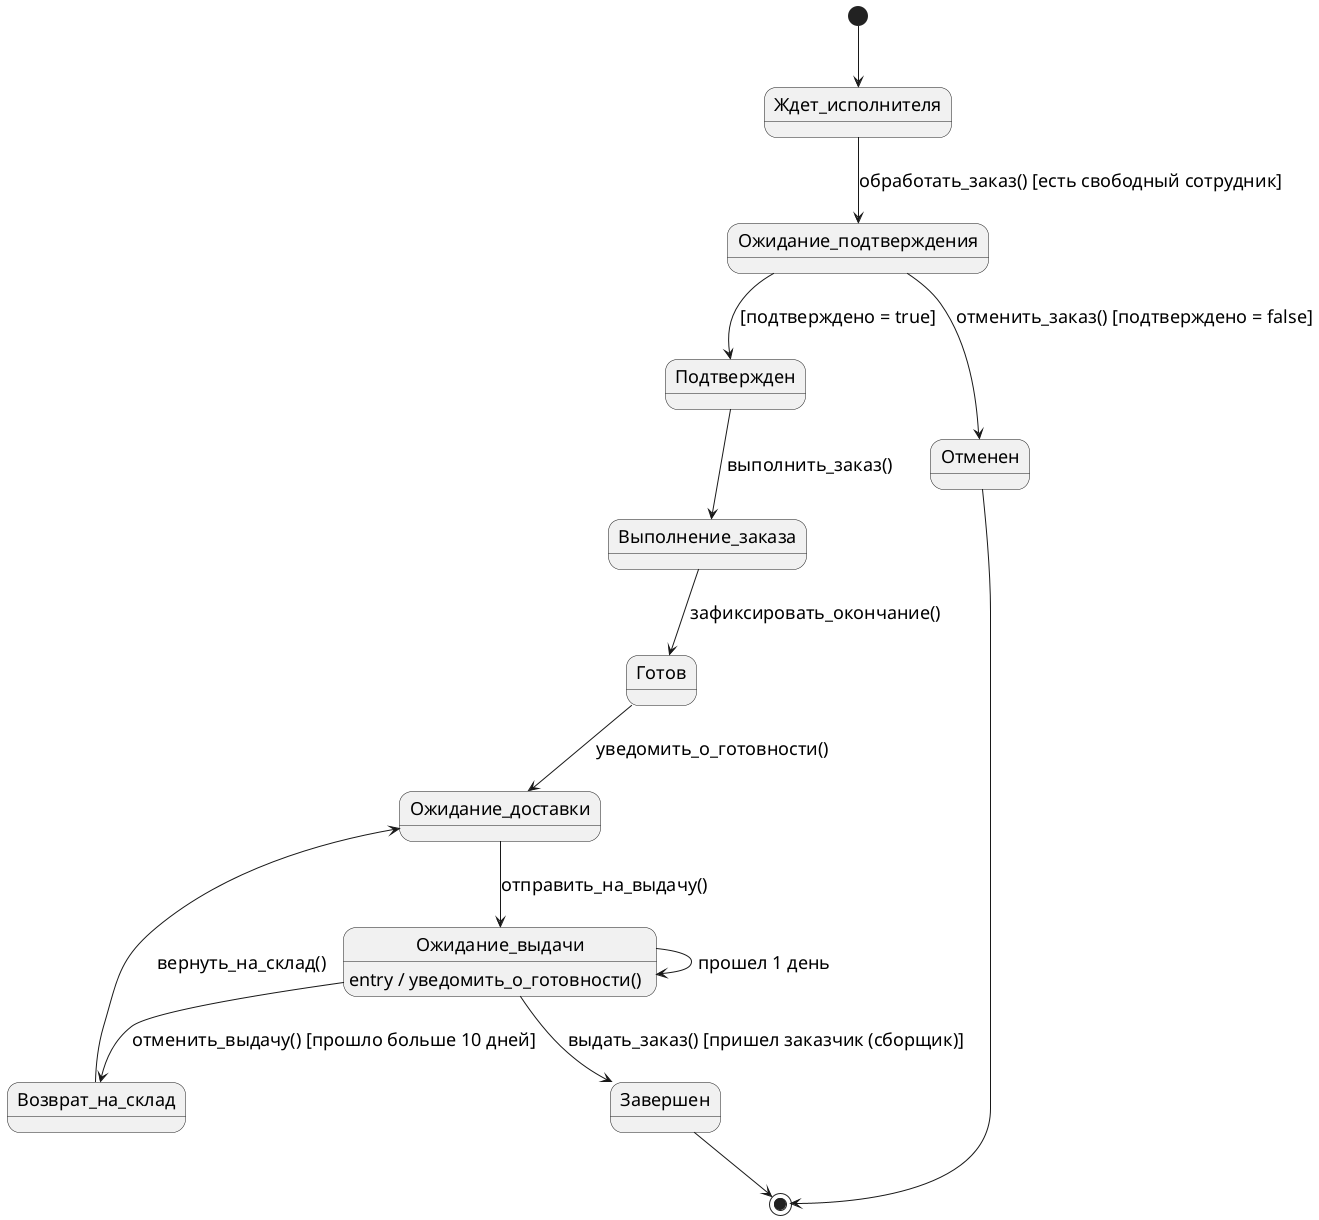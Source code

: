@startuml
'!theme amiga
skinparam defaultFontSize 18
[*] --> Ждет_исполнителя

Ждет_исполнителя --> Ожидание_подтверждения : обработать_заказ() [есть свободный сотрудник]

Ожидание_подтверждения --> Подтвержден : [подтверждено = true]
Ожидание_подтверждения --> Отменен : отменить_заказ() [подтверждено = false]
Отменен --> [*]

Подтвержден --> Выполнение_заказа : выполнить_заказ()
Выполнение_заказа --> Готов : зафиксировать_окончание()

Готов --> Ожидание_доставки : уведомить_о_готовности()
Ожидание_доставки --> Ожидание_выдачи : отправить_на_выдачу()

state Ожидание_выдачи {
	Ожидание_выдачи : entry / уведомить_о_готовности()
}

Ожидание_выдачи --> Ожидание_выдачи : прошел 1 день
Ожидание_выдачи --> Возврат_на_склад : отменить_выдачу() [прошло больше 10 дней]
Ожидание_выдачи --> Завершен : выдать_заказ() [пришел заказчик (сборщик)]

Возврат_на_склад --> Ожидание_доставки : вернуть_на_склад()

Завершен --> [*]

@enduml

